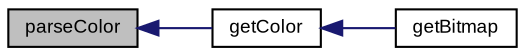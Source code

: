 digraph "parseColor"
{
  bgcolor="transparent";
  edge [fontname="Arial",fontsize="9",labelfontname="Arial",labelfontsize="9"];
  node [fontname="Arial",fontsize="9",shape=record];
  rankdir="LR";
  Node1 [label="parseColor",height=0.2,width=0.4,color="black", fillcolor="grey75", style="filled" fontcolor="black"];
  Node1 -> Node2 [dir="back",color="midnightblue",fontsize="9",style="solid",fontname="Arial"];
  Node2 [label="getColor",height=0.2,width=0.4,color="black",URL="$class_v_s_t_g_u_i_1_1_u_i_description.html#af43ec4cfad6c07c09ef94b352ac44305"];
  Node2 -> Node3 [dir="back",color="midnightblue",fontsize="9",style="solid",fontname="Arial"];
  Node3 [label="getBitmap",height=0.2,width=0.4,color="black",URL="$class_v_s_t_g_u_i_1_1_u_i_description.html#a1cda45c6bd6405eee0ae5eeecab815e7"];
}
